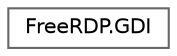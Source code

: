 digraph "Graphical Class Hierarchy"
{
 // LATEX_PDF_SIZE
  bgcolor="transparent";
  edge [fontname=Helvetica,fontsize=10,labelfontname=Helvetica,labelfontsize=10];
  node [fontname=Helvetica,fontsize=10,shape=box,height=0.2,width=0.4];
  rankdir="LR";
  Node0 [id="Node000000",label="FreeRDP.GDI",height=0.2,width=0.4,color="grey40", fillcolor="white", style="filled",URL="$class_free_r_d_p_1_1_g_d_i.html",tooltip=" "];
}
